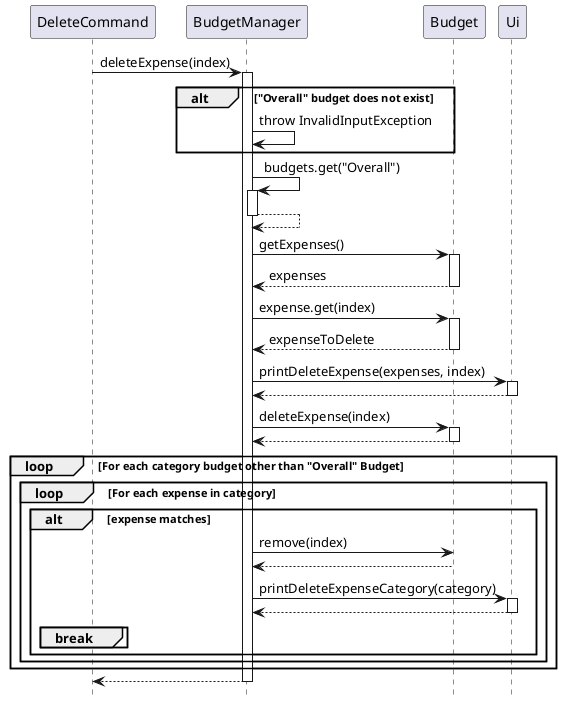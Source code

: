 @startuml
hide circle
skinparam classAttributeIconSize 0
hide footbox

participant "DeleteCommand" as DC
participant "BudgetManager" as BM
participant "Budget" as OB
participant "Ui" as UI

DC -> BM: deleteExpense(index)
activate BM

alt "Overall" budget does not exist
    BM -> BM: throw InvalidInputException
end

BM -> BM: budgets.get("Overall")
activate BM
BM --> BM
deactivate BM

BM -> OB: getExpenses()
activate OB
OB --> BM: expenses
deactivate OB

BM -> OB: expense.get(index)
activate OB
OB --> BM: expenseToDelete
deactivate OB

BM -> UI: printDeleteExpense(expenses, index)
activate UI
UI --> BM
deactivate UI

BM -> OB: deleteExpense(index)
activate OB
OB --> BM
deactivate OB

loop For each category budget other than "Overall" Budget
        loop For each expense in category
            alt expense matches
                BM -> OB: remove(index)
                OB --> BM

                BM -> UI: printDeleteExpenseCategory(category)
                activate UI
                UI --> BM
                deactivate UI

                break
            end
        end
    end
end


BM --> DC
deactivate BM
@enduml